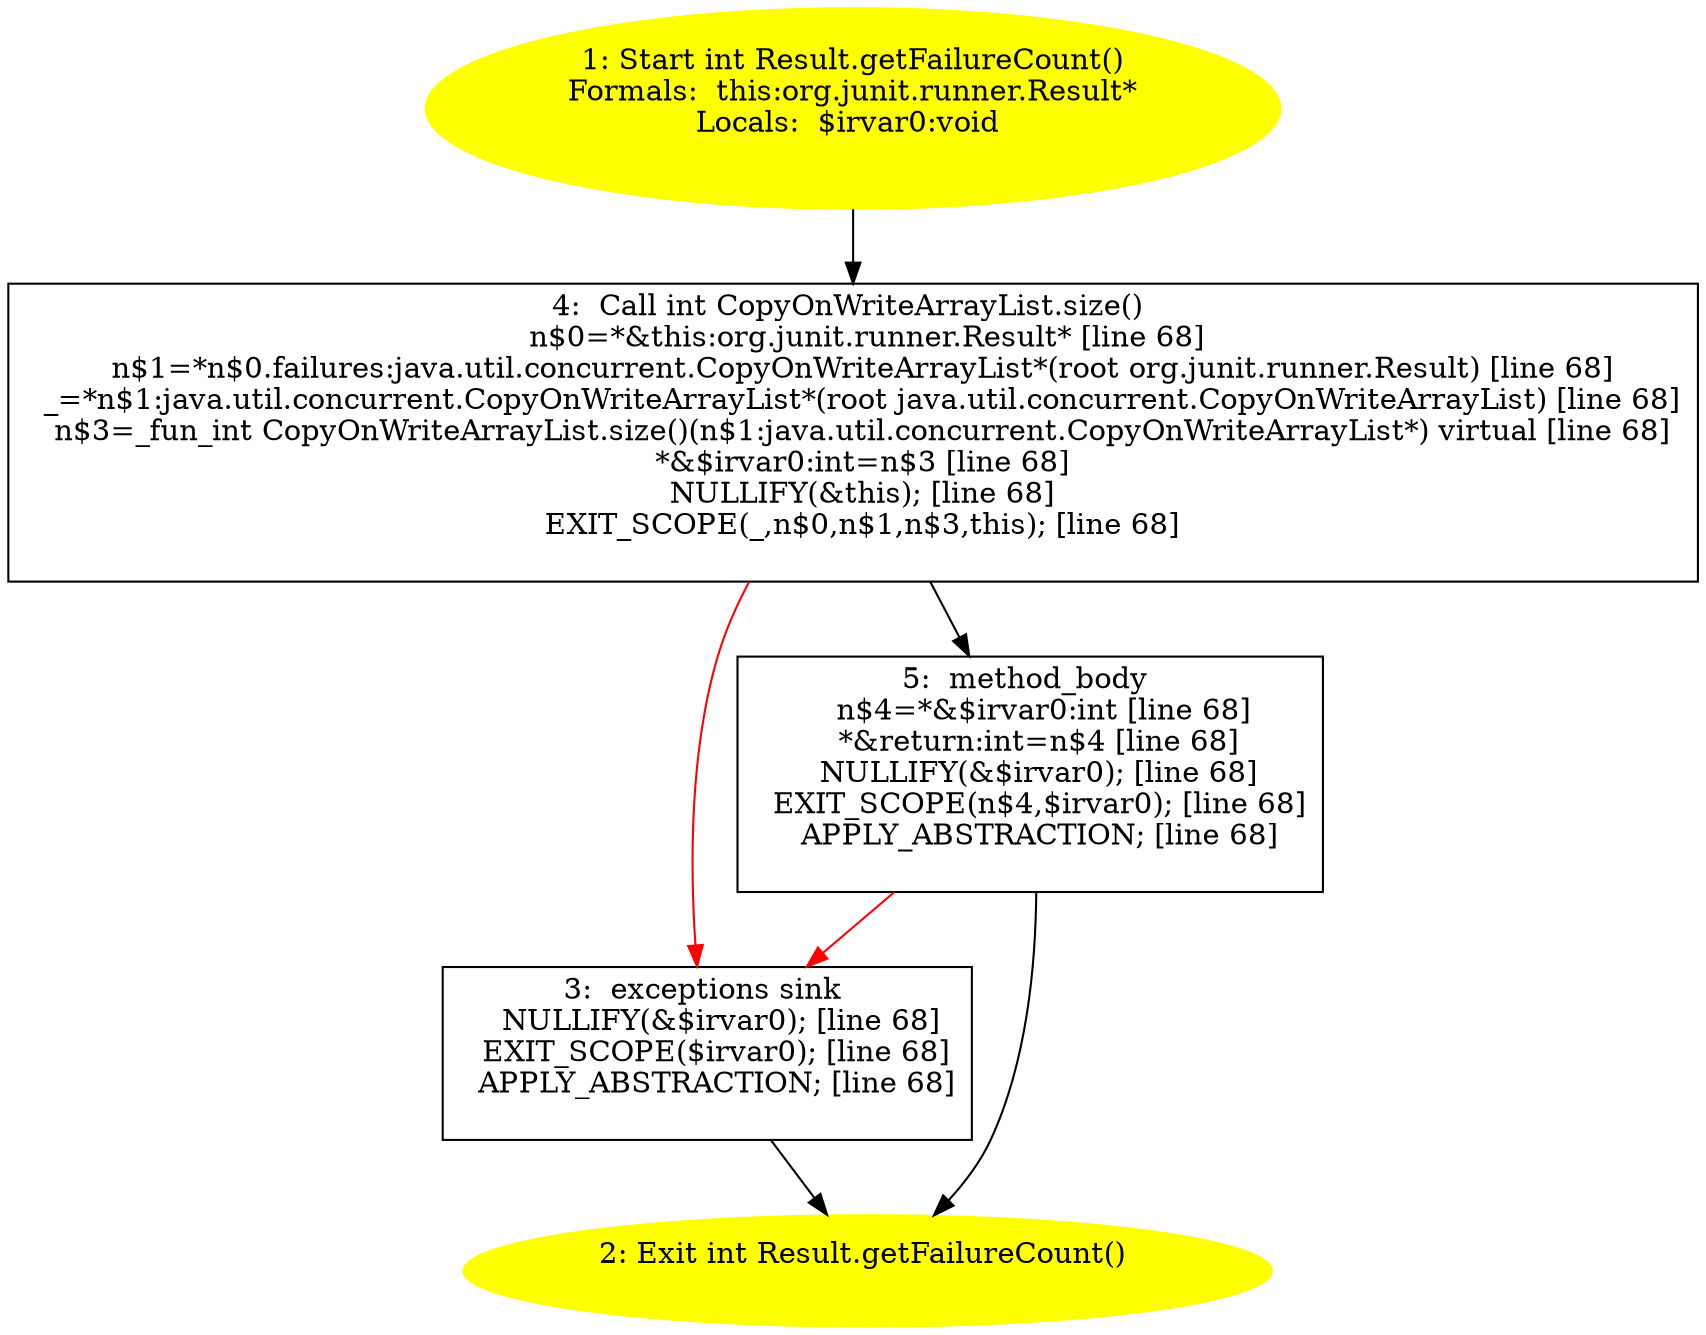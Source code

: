 /* @generated */
digraph cfg {
"org.junit.runner.Result.getFailureCount():int.3ebc989c0d50cc137a9d5cf280cc7e50_1" [label="1: Start int Result.getFailureCount()\nFormals:  this:org.junit.runner.Result*\nLocals:  $irvar0:void \n  " color=yellow style=filled]
	

	 "org.junit.runner.Result.getFailureCount():int.3ebc989c0d50cc137a9d5cf280cc7e50_1" -> "org.junit.runner.Result.getFailureCount():int.3ebc989c0d50cc137a9d5cf280cc7e50_4" ;
"org.junit.runner.Result.getFailureCount():int.3ebc989c0d50cc137a9d5cf280cc7e50_2" [label="2: Exit int Result.getFailureCount() \n  " color=yellow style=filled]
	

"org.junit.runner.Result.getFailureCount():int.3ebc989c0d50cc137a9d5cf280cc7e50_3" [label="3:  exceptions sink \n   NULLIFY(&$irvar0); [line 68]\n  EXIT_SCOPE($irvar0); [line 68]\n  APPLY_ABSTRACTION; [line 68]\n " shape="box"]
	

	 "org.junit.runner.Result.getFailureCount():int.3ebc989c0d50cc137a9d5cf280cc7e50_3" -> "org.junit.runner.Result.getFailureCount():int.3ebc989c0d50cc137a9d5cf280cc7e50_2" ;
"org.junit.runner.Result.getFailureCount():int.3ebc989c0d50cc137a9d5cf280cc7e50_4" [label="4:  Call int CopyOnWriteArrayList.size() \n   n$0=*&this:org.junit.runner.Result* [line 68]\n  n$1=*n$0.failures:java.util.concurrent.CopyOnWriteArrayList*(root org.junit.runner.Result) [line 68]\n  _=*n$1:java.util.concurrent.CopyOnWriteArrayList*(root java.util.concurrent.CopyOnWriteArrayList) [line 68]\n  n$3=_fun_int CopyOnWriteArrayList.size()(n$1:java.util.concurrent.CopyOnWriteArrayList*) virtual [line 68]\n  *&$irvar0:int=n$3 [line 68]\n  NULLIFY(&this); [line 68]\n  EXIT_SCOPE(_,n$0,n$1,n$3,this); [line 68]\n " shape="box"]
	

	 "org.junit.runner.Result.getFailureCount():int.3ebc989c0d50cc137a9d5cf280cc7e50_4" -> "org.junit.runner.Result.getFailureCount():int.3ebc989c0d50cc137a9d5cf280cc7e50_5" ;
	 "org.junit.runner.Result.getFailureCount():int.3ebc989c0d50cc137a9d5cf280cc7e50_4" -> "org.junit.runner.Result.getFailureCount():int.3ebc989c0d50cc137a9d5cf280cc7e50_3" [color="red" ];
"org.junit.runner.Result.getFailureCount():int.3ebc989c0d50cc137a9d5cf280cc7e50_5" [label="5:  method_body \n   n$4=*&$irvar0:int [line 68]\n  *&return:int=n$4 [line 68]\n  NULLIFY(&$irvar0); [line 68]\n  EXIT_SCOPE(n$4,$irvar0); [line 68]\n  APPLY_ABSTRACTION; [line 68]\n " shape="box"]
	

	 "org.junit.runner.Result.getFailureCount():int.3ebc989c0d50cc137a9d5cf280cc7e50_5" -> "org.junit.runner.Result.getFailureCount():int.3ebc989c0d50cc137a9d5cf280cc7e50_2" ;
	 "org.junit.runner.Result.getFailureCount():int.3ebc989c0d50cc137a9d5cf280cc7e50_5" -> "org.junit.runner.Result.getFailureCount():int.3ebc989c0d50cc137a9d5cf280cc7e50_3" [color="red" ];
}
